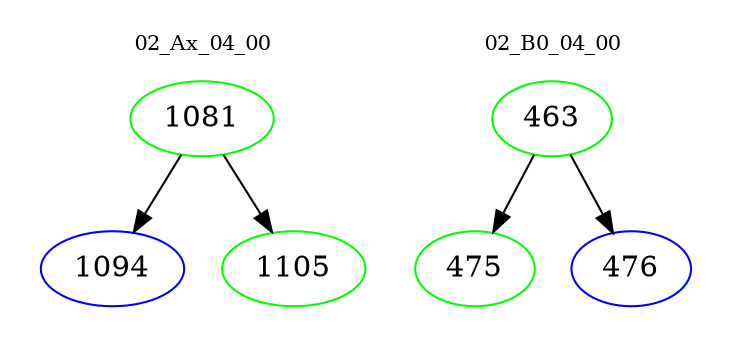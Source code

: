 digraph{
subgraph cluster_0 {
color = white
label = "02_Ax_04_00";
fontsize=10;
T0_1081 [label="1081", color="green"]
T0_1081 -> T0_1094 [color="black"]
T0_1094 [label="1094", color="blue"]
T0_1081 -> T0_1105 [color="black"]
T0_1105 [label="1105", color="green"]
}
subgraph cluster_1 {
color = white
label = "02_B0_04_00";
fontsize=10;
T1_463 [label="463", color="green"]
T1_463 -> T1_475 [color="black"]
T1_475 [label="475", color="green"]
T1_463 -> T1_476 [color="black"]
T1_476 [label="476", color="blue"]
}
}
